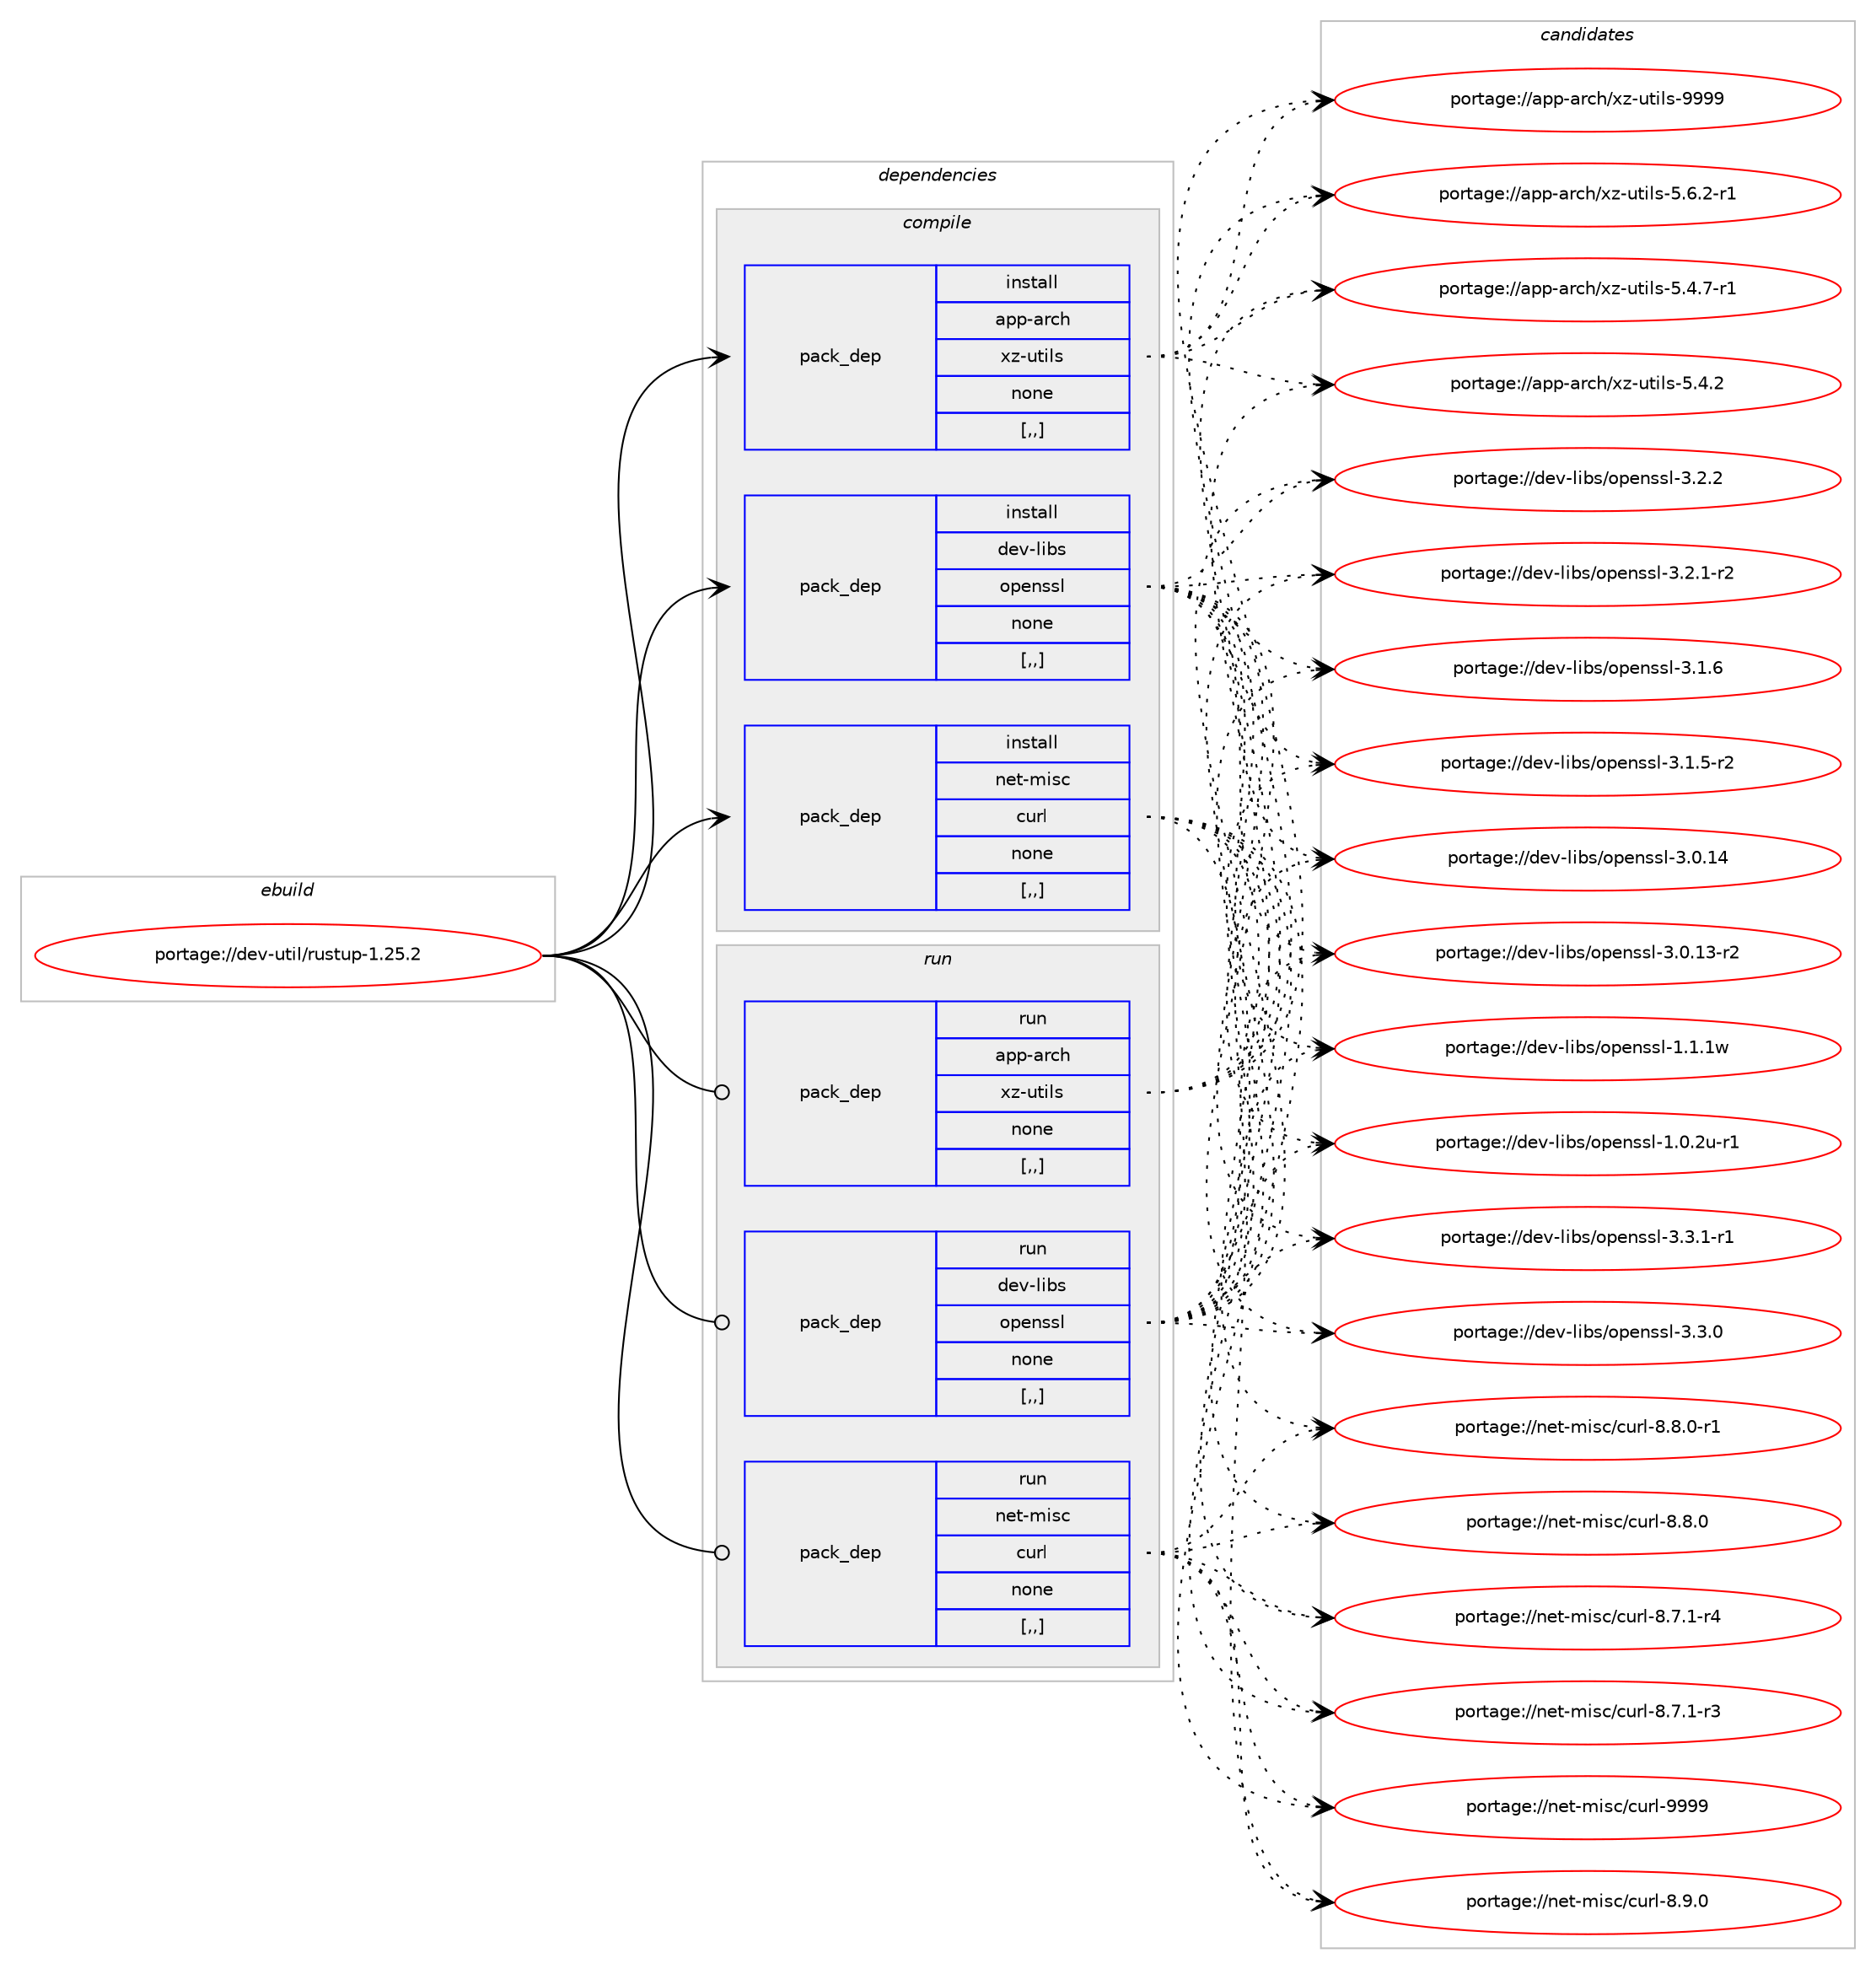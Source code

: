 digraph prolog {

# *************
# Graph options
# *************

newrank=true;
concentrate=true;
compound=true;
graph [rankdir=LR,fontname=Helvetica,fontsize=10,ranksep=1.5];#, ranksep=2.5, nodesep=0.2];
edge  [arrowhead=vee];
node  [fontname=Helvetica,fontsize=10];

# **********
# The ebuild
# **********

subgraph cluster_leftcol {
color=gray;
label=<<i>ebuild</i>>;
id [label="portage://dev-util/rustup-1.25.2", color=red, width=4, href="../dev-util/rustup-1.25.2.svg"];
}

# ****************
# The dependencies
# ****************

subgraph cluster_midcol {
color=gray;
label=<<i>dependencies</i>>;
subgraph cluster_compile {
fillcolor="#eeeeee";
style=filled;
label=<<i>compile</i>>;
subgraph pack156280 {
dependency219484 [label=<<TABLE BORDER="0" CELLBORDER="1" CELLSPACING="0" CELLPADDING="4" WIDTH="220"><TR><TD ROWSPAN="6" CELLPADDING="30">pack_dep</TD></TR><TR><TD WIDTH="110">install</TD></TR><TR><TD>app-arch</TD></TR><TR><TD>xz-utils</TD></TR><TR><TD>none</TD></TR><TR><TD>[,,]</TD></TR></TABLE>>, shape=none, color=blue];
}
id:e -> dependency219484:w [weight=20,style="solid",arrowhead="vee"];
subgraph pack156281 {
dependency219485 [label=<<TABLE BORDER="0" CELLBORDER="1" CELLSPACING="0" CELLPADDING="4" WIDTH="220"><TR><TD ROWSPAN="6" CELLPADDING="30">pack_dep</TD></TR><TR><TD WIDTH="110">install</TD></TR><TR><TD>dev-libs</TD></TR><TR><TD>openssl</TD></TR><TR><TD>none</TD></TR><TR><TD>[,,]</TD></TR></TABLE>>, shape=none, color=blue];
}
id:e -> dependency219485:w [weight=20,style="solid",arrowhead="vee"];
subgraph pack156282 {
dependency219486 [label=<<TABLE BORDER="0" CELLBORDER="1" CELLSPACING="0" CELLPADDING="4" WIDTH="220"><TR><TD ROWSPAN="6" CELLPADDING="30">pack_dep</TD></TR><TR><TD WIDTH="110">install</TD></TR><TR><TD>net-misc</TD></TR><TR><TD>curl</TD></TR><TR><TD>none</TD></TR><TR><TD>[,,]</TD></TR></TABLE>>, shape=none, color=blue];
}
id:e -> dependency219486:w [weight=20,style="solid",arrowhead="vee"];
}
subgraph cluster_compileandrun {
fillcolor="#eeeeee";
style=filled;
label=<<i>compile and run</i>>;
}
subgraph cluster_run {
fillcolor="#eeeeee";
style=filled;
label=<<i>run</i>>;
subgraph pack156283 {
dependency219487 [label=<<TABLE BORDER="0" CELLBORDER="1" CELLSPACING="0" CELLPADDING="4" WIDTH="220"><TR><TD ROWSPAN="6" CELLPADDING="30">pack_dep</TD></TR><TR><TD WIDTH="110">run</TD></TR><TR><TD>app-arch</TD></TR><TR><TD>xz-utils</TD></TR><TR><TD>none</TD></TR><TR><TD>[,,]</TD></TR></TABLE>>, shape=none, color=blue];
}
id:e -> dependency219487:w [weight=20,style="solid",arrowhead="odot"];
subgraph pack156284 {
dependency219488 [label=<<TABLE BORDER="0" CELLBORDER="1" CELLSPACING="0" CELLPADDING="4" WIDTH="220"><TR><TD ROWSPAN="6" CELLPADDING="30">pack_dep</TD></TR><TR><TD WIDTH="110">run</TD></TR><TR><TD>dev-libs</TD></TR><TR><TD>openssl</TD></TR><TR><TD>none</TD></TR><TR><TD>[,,]</TD></TR></TABLE>>, shape=none, color=blue];
}
id:e -> dependency219488:w [weight=20,style="solid",arrowhead="odot"];
subgraph pack156285 {
dependency219489 [label=<<TABLE BORDER="0" CELLBORDER="1" CELLSPACING="0" CELLPADDING="4" WIDTH="220"><TR><TD ROWSPAN="6" CELLPADDING="30">pack_dep</TD></TR><TR><TD WIDTH="110">run</TD></TR><TR><TD>net-misc</TD></TR><TR><TD>curl</TD></TR><TR><TD>none</TD></TR><TR><TD>[,,]</TD></TR></TABLE>>, shape=none, color=blue];
}
id:e -> dependency219489:w [weight=20,style="solid",arrowhead="odot"];
}
}

# **************
# The candidates
# **************

subgraph cluster_choices {
rank=same;
color=gray;
label=<<i>candidates</i>>;

subgraph choice156280 {
color=black;
nodesep=1;
choice9711211245971149910447120122451171161051081154557575757 [label="portage://app-arch/xz-utils-9999", color=red, width=4,href="../app-arch/xz-utils-9999.svg"];
choice9711211245971149910447120122451171161051081154553465446504511449 [label="portage://app-arch/xz-utils-5.6.2-r1", color=red, width=4,href="../app-arch/xz-utils-5.6.2-r1.svg"];
choice9711211245971149910447120122451171161051081154553465246554511449 [label="portage://app-arch/xz-utils-5.4.7-r1", color=red, width=4,href="../app-arch/xz-utils-5.4.7-r1.svg"];
choice971121124597114991044712012245117116105108115455346524650 [label="portage://app-arch/xz-utils-5.4.2", color=red, width=4,href="../app-arch/xz-utils-5.4.2.svg"];
dependency219484:e -> choice9711211245971149910447120122451171161051081154557575757:w [style=dotted,weight="100"];
dependency219484:e -> choice9711211245971149910447120122451171161051081154553465446504511449:w [style=dotted,weight="100"];
dependency219484:e -> choice9711211245971149910447120122451171161051081154553465246554511449:w [style=dotted,weight="100"];
dependency219484:e -> choice971121124597114991044712012245117116105108115455346524650:w [style=dotted,weight="100"];
}
subgraph choice156281 {
color=black;
nodesep=1;
choice1001011184510810598115471111121011101151151084551465146494511449 [label="portage://dev-libs/openssl-3.3.1-r1", color=red, width=4,href="../dev-libs/openssl-3.3.1-r1.svg"];
choice100101118451081059811547111112101110115115108455146514648 [label="portage://dev-libs/openssl-3.3.0", color=red, width=4,href="../dev-libs/openssl-3.3.0.svg"];
choice100101118451081059811547111112101110115115108455146504650 [label="portage://dev-libs/openssl-3.2.2", color=red, width=4,href="../dev-libs/openssl-3.2.2.svg"];
choice1001011184510810598115471111121011101151151084551465046494511450 [label="portage://dev-libs/openssl-3.2.1-r2", color=red, width=4,href="../dev-libs/openssl-3.2.1-r2.svg"];
choice100101118451081059811547111112101110115115108455146494654 [label="portage://dev-libs/openssl-3.1.6", color=red, width=4,href="../dev-libs/openssl-3.1.6.svg"];
choice1001011184510810598115471111121011101151151084551464946534511450 [label="portage://dev-libs/openssl-3.1.5-r2", color=red, width=4,href="../dev-libs/openssl-3.1.5-r2.svg"];
choice10010111845108105981154711111210111011511510845514648464952 [label="portage://dev-libs/openssl-3.0.14", color=red, width=4,href="../dev-libs/openssl-3.0.14.svg"];
choice100101118451081059811547111112101110115115108455146484649514511450 [label="portage://dev-libs/openssl-3.0.13-r2", color=red, width=4,href="../dev-libs/openssl-3.0.13-r2.svg"];
choice100101118451081059811547111112101110115115108454946494649119 [label="portage://dev-libs/openssl-1.1.1w", color=red, width=4,href="../dev-libs/openssl-1.1.1w.svg"];
choice1001011184510810598115471111121011101151151084549464846501174511449 [label="portage://dev-libs/openssl-1.0.2u-r1", color=red, width=4,href="../dev-libs/openssl-1.0.2u-r1.svg"];
dependency219485:e -> choice1001011184510810598115471111121011101151151084551465146494511449:w [style=dotted,weight="100"];
dependency219485:e -> choice100101118451081059811547111112101110115115108455146514648:w [style=dotted,weight="100"];
dependency219485:e -> choice100101118451081059811547111112101110115115108455146504650:w [style=dotted,weight="100"];
dependency219485:e -> choice1001011184510810598115471111121011101151151084551465046494511450:w [style=dotted,weight="100"];
dependency219485:e -> choice100101118451081059811547111112101110115115108455146494654:w [style=dotted,weight="100"];
dependency219485:e -> choice1001011184510810598115471111121011101151151084551464946534511450:w [style=dotted,weight="100"];
dependency219485:e -> choice10010111845108105981154711111210111011511510845514648464952:w [style=dotted,weight="100"];
dependency219485:e -> choice100101118451081059811547111112101110115115108455146484649514511450:w [style=dotted,weight="100"];
dependency219485:e -> choice100101118451081059811547111112101110115115108454946494649119:w [style=dotted,weight="100"];
dependency219485:e -> choice1001011184510810598115471111121011101151151084549464846501174511449:w [style=dotted,weight="100"];
}
subgraph choice156282 {
color=black;
nodesep=1;
choice110101116451091051159947991171141084557575757 [label="portage://net-misc/curl-9999", color=red, width=4,href="../net-misc/curl-9999.svg"];
choice11010111645109105115994799117114108455646574648 [label="portage://net-misc/curl-8.9.0", color=red, width=4,href="../net-misc/curl-8.9.0.svg"];
choice110101116451091051159947991171141084556465646484511449 [label="portage://net-misc/curl-8.8.0-r1", color=red, width=4,href="../net-misc/curl-8.8.0-r1.svg"];
choice11010111645109105115994799117114108455646564648 [label="portage://net-misc/curl-8.8.0", color=red, width=4,href="../net-misc/curl-8.8.0.svg"];
choice110101116451091051159947991171141084556465546494511452 [label="portage://net-misc/curl-8.7.1-r4", color=red, width=4,href="../net-misc/curl-8.7.1-r4.svg"];
choice110101116451091051159947991171141084556465546494511451 [label="portage://net-misc/curl-8.7.1-r3", color=red, width=4,href="../net-misc/curl-8.7.1-r3.svg"];
dependency219486:e -> choice110101116451091051159947991171141084557575757:w [style=dotted,weight="100"];
dependency219486:e -> choice11010111645109105115994799117114108455646574648:w [style=dotted,weight="100"];
dependency219486:e -> choice110101116451091051159947991171141084556465646484511449:w [style=dotted,weight="100"];
dependency219486:e -> choice11010111645109105115994799117114108455646564648:w [style=dotted,weight="100"];
dependency219486:e -> choice110101116451091051159947991171141084556465546494511452:w [style=dotted,weight="100"];
dependency219486:e -> choice110101116451091051159947991171141084556465546494511451:w [style=dotted,weight="100"];
}
subgraph choice156283 {
color=black;
nodesep=1;
choice9711211245971149910447120122451171161051081154557575757 [label="portage://app-arch/xz-utils-9999", color=red, width=4,href="../app-arch/xz-utils-9999.svg"];
choice9711211245971149910447120122451171161051081154553465446504511449 [label="portage://app-arch/xz-utils-5.6.2-r1", color=red, width=4,href="../app-arch/xz-utils-5.6.2-r1.svg"];
choice9711211245971149910447120122451171161051081154553465246554511449 [label="portage://app-arch/xz-utils-5.4.7-r1", color=red, width=4,href="../app-arch/xz-utils-5.4.7-r1.svg"];
choice971121124597114991044712012245117116105108115455346524650 [label="portage://app-arch/xz-utils-5.4.2", color=red, width=4,href="../app-arch/xz-utils-5.4.2.svg"];
dependency219487:e -> choice9711211245971149910447120122451171161051081154557575757:w [style=dotted,weight="100"];
dependency219487:e -> choice9711211245971149910447120122451171161051081154553465446504511449:w [style=dotted,weight="100"];
dependency219487:e -> choice9711211245971149910447120122451171161051081154553465246554511449:w [style=dotted,weight="100"];
dependency219487:e -> choice971121124597114991044712012245117116105108115455346524650:w [style=dotted,weight="100"];
}
subgraph choice156284 {
color=black;
nodesep=1;
choice1001011184510810598115471111121011101151151084551465146494511449 [label="portage://dev-libs/openssl-3.3.1-r1", color=red, width=4,href="../dev-libs/openssl-3.3.1-r1.svg"];
choice100101118451081059811547111112101110115115108455146514648 [label="portage://dev-libs/openssl-3.3.0", color=red, width=4,href="../dev-libs/openssl-3.3.0.svg"];
choice100101118451081059811547111112101110115115108455146504650 [label="portage://dev-libs/openssl-3.2.2", color=red, width=4,href="../dev-libs/openssl-3.2.2.svg"];
choice1001011184510810598115471111121011101151151084551465046494511450 [label="portage://dev-libs/openssl-3.2.1-r2", color=red, width=4,href="../dev-libs/openssl-3.2.1-r2.svg"];
choice100101118451081059811547111112101110115115108455146494654 [label="portage://dev-libs/openssl-3.1.6", color=red, width=4,href="../dev-libs/openssl-3.1.6.svg"];
choice1001011184510810598115471111121011101151151084551464946534511450 [label="portage://dev-libs/openssl-3.1.5-r2", color=red, width=4,href="../dev-libs/openssl-3.1.5-r2.svg"];
choice10010111845108105981154711111210111011511510845514648464952 [label="portage://dev-libs/openssl-3.0.14", color=red, width=4,href="../dev-libs/openssl-3.0.14.svg"];
choice100101118451081059811547111112101110115115108455146484649514511450 [label="portage://dev-libs/openssl-3.0.13-r2", color=red, width=4,href="../dev-libs/openssl-3.0.13-r2.svg"];
choice100101118451081059811547111112101110115115108454946494649119 [label="portage://dev-libs/openssl-1.1.1w", color=red, width=4,href="../dev-libs/openssl-1.1.1w.svg"];
choice1001011184510810598115471111121011101151151084549464846501174511449 [label="portage://dev-libs/openssl-1.0.2u-r1", color=red, width=4,href="../dev-libs/openssl-1.0.2u-r1.svg"];
dependency219488:e -> choice1001011184510810598115471111121011101151151084551465146494511449:w [style=dotted,weight="100"];
dependency219488:e -> choice100101118451081059811547111112101110115115108455146514648:w [style=dotted,weight="100"];
dependency219488:e -> choice100101118451081059811547111112101110115115108455146504650:w [style=dotted,weight="100"];
dependency219488:e -> choice1001011184510810598115471111121011101151151084551465046494511450:w [style=dotted,weight="100"];
dependency219488:e -> choice100101118451081059811547111112101110115115108455146494654:w [style=dotted,weight="100"];
dependency219488:e -> choice1001011184510810598115471111121011101151151084551464946534511450:w [style=dotted,weight="100"];
dependency219488:e -> choice10010111845108105981154711111210111011511510845514648464952:w [style=dotted,weight="100"];
dependency219488:e -> choice100101118451081059811547111112101110115115108455146484649514511450:w [style=dotted,weight="100"];
dependency219488:e -> choice100101118451081059811547111112101110115115108454946494649119:w [style=dotted,weight="100"];
dependency219488:e -> choice1001011184510810598115471111121011101151151084549464846501174511449:w [style=dotted,weight="100"];
}
subgraph choice156285 {
color=black;
nodesep=1;
choice110101116451091051159947991171141084557575757 [label="portage://net-misc/curl-9999", color=red, width=4,href="../net-misc/curl-9999.svg"];
choice11010111645109105115994799117114108455646574648 [label="portage://net-misc/curl-8.9.0", color=red, width=4,href="../net-misc/curl-8.9.0.svg"];
choice110101116451091051159947991171141084556465646484511449 [label="portage://net-misc/curl-8.8.0-r1", color=red, width=4,href="../net-misc/curl-8.8.0-r1.svg"];
choice11010111645109105115994799117114108455646564648 [label="portage://net-misc/curl-8.8.0", color=red, width=4,href="../net-misc/curl-8.8.0.svg"];
choice110101116451091051159947991171141084556465546494511452 [label="portage://net-misc/curl-8.7.1-r4", color=red, width=4,href="../net-misc/curl-8.7.1-r4.svg"];
choice110101116451091051159947991171141084556465546494511451 [label="portage://net-misc/curl-8.7.1-r3", color=red, width=4,href="../net-misc/curl-8.7.1-r3.svg"];
dependency219489:e -> choice110101116451091051159947991171141084557575757:w [style=dotted,weight="100"];
dependency219489:e -> choice11010111645109105115994799117114108455646574648:w [style=dotted,weight="100"];
dependency219489:e -> choice110101116451091051159947991171141084556465646484511449:w [style=dotted,weight="100"];
dependency219489:e -> choice11010111645109105115994799117114108455646564648:w [style=dotted,weight="100"];
dependency219489:e -> choice110101116451091051159947991171141084556465546494511452:w [style=dotted,weight="100"];
dependency219489:e -> choice110101116451091051159947991171141084556465546494511451:w [style=dotted,weight="100"];
}
}

}
